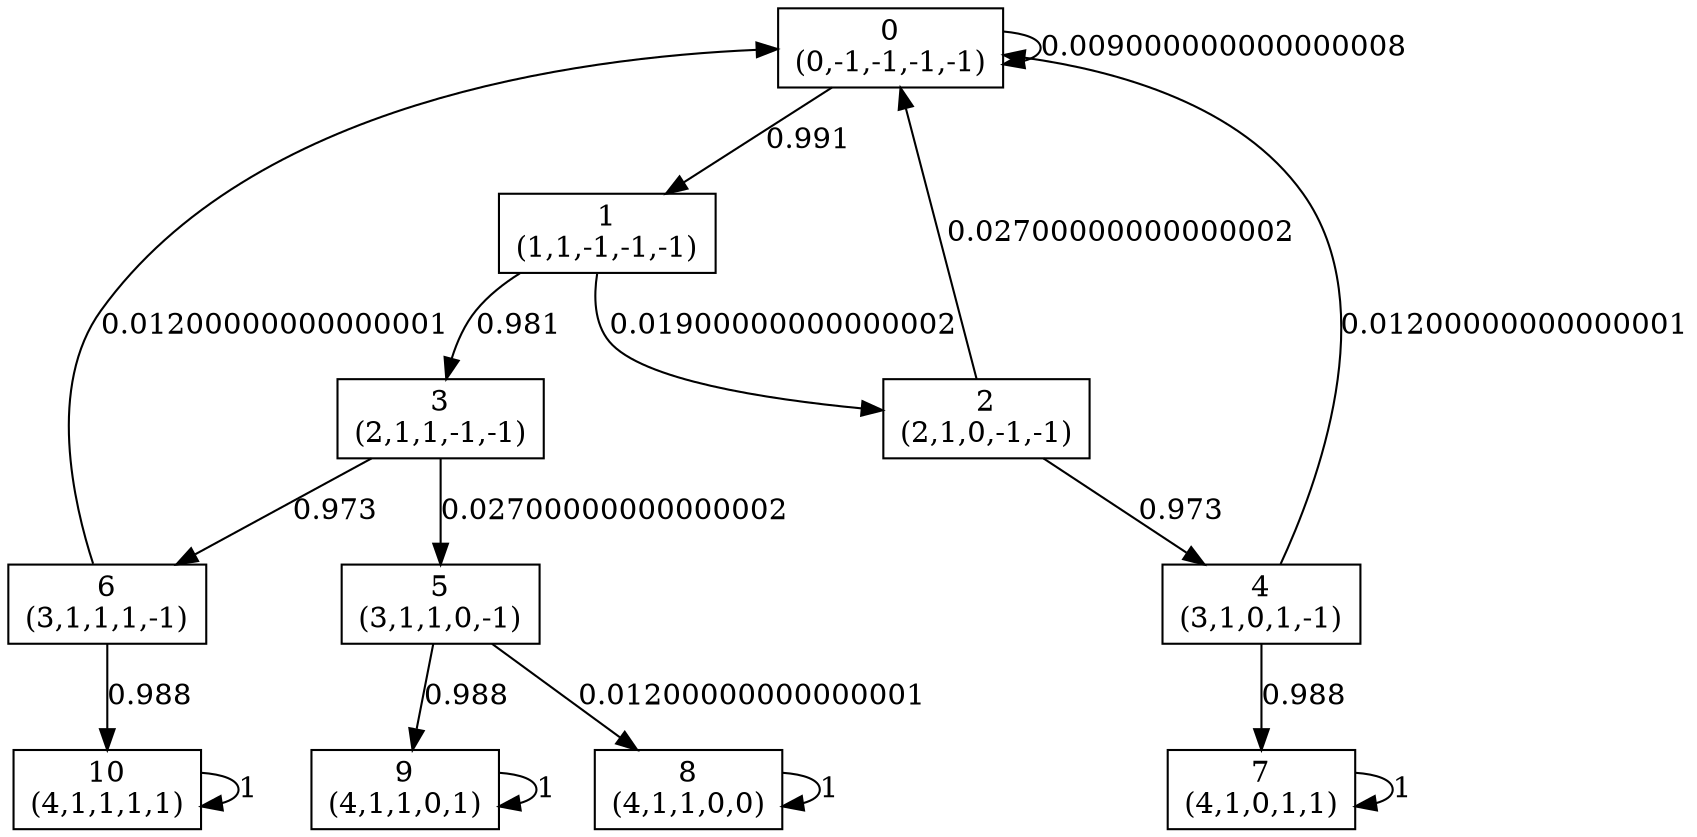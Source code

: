 digraph P {
node [shape=box];
0 -> 0 [ label="0.009000000000000008" ];
0 -> 1 [ label="0.991" ];
1 -> 2 [ label="0.01900000000000002" ];
1 -> 3 [ label="0.981" ];
2 -> 0 [ label="0.02700000000000002" ];
2 -> 4 [ label="0.973" ];
3 -> 5 [ label="0.02700000000000002" ];
3 -> 6 [ label="0.973" ];
4 -> 0 [ label="0.01200000000000001" ];
4 -> 7 [ label="0.988" ];
5 -> 8 [ label="0.01200000000000001" ];
5 -> 9 [ label="0.988" ];
6 -> 0 [ label="0.01200000000000001" ];
6 -> 10 [ label="0.988" ];
7 -> 7 [ label="1" ];
8 -> 8 [ label="1" ];
9 -> 9 [ label="1" ];
10 -> 10 [ label="1" ];
0 [label="0\n(0,-1,-1,-1,-1)"];
1 [label="1\n(1,1,-1,-1,-1)"];
2 [label="2\n(2,1,0,-1,-1)"];
3 [label="3\n(2,1,1,-1,-1)"];
4 [label="4\n(3,1,0,1,-1)"];
5 [label="5\n(3,1,1,0,-1)"];
6 [label="6\n(3,1,1,1,-1)"];
7 [label="7\n(4,1,0,1,1)"];
8 [label="8\n(4,1,1,0,0)"];
9 [label="9\n(4,1,1,0,1)"];
10 [label="10\n(4,1,1,1,1)"];
}
